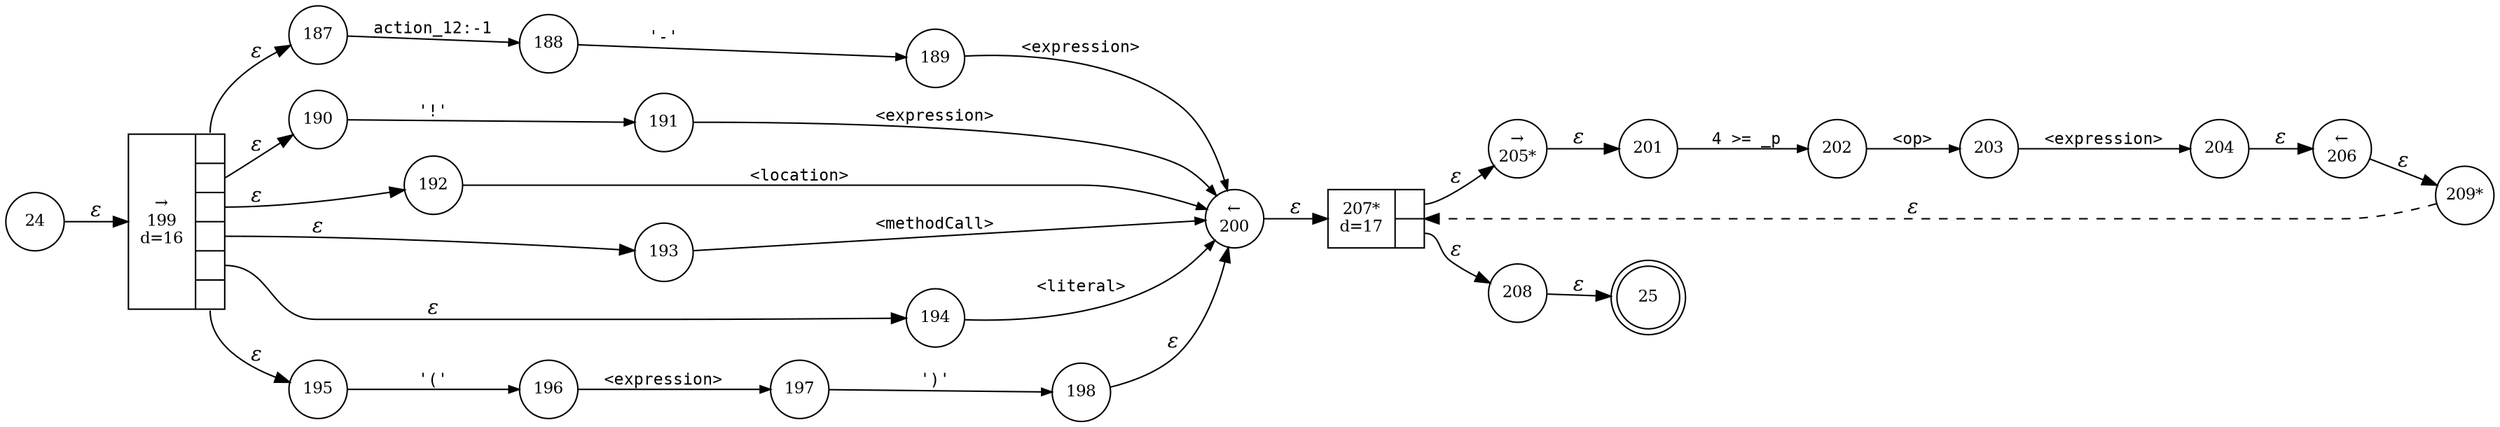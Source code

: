 digraph ATN {
rankdir=LR;
s25[fontsize=11, label="25", shape=doublecircle, fixedsize=true, width=.6];
s192[fontsize=11,label="192", shape=circle, fixedsize=true, width=.55, peripheries=1];
s193[fontsize=11,label="193", shape=circle, fixedsize=true, width=.55, peripheries=1];
s194[fontsize=11,label="194", shape=circle, fixedsize=true, width=.55, peripheries=1];
s195[fontsize=11,label="195", shape=circle, fixedsize=true, width=.55, peripheries=1];
s196[fontsize=11,label="196", shape=circle, fixedsize=true, width=.55, peripheries=1];
s197[fontsize=11,label="197", shape=circle, fixedsize=true, width=.55, peripheries=1];
s198[fontsize=11,label="198", shape=circle, fixedsize=true, width=.55, peripheries=1];
s199[fontsize=11,label="{&rarr;\n199\nd=16|{<p0>|<p1>|<p2>|<p3>|<p4>|<p5>}}", shape=record, fixedsize=false, peripheries=1];
s200[fontsize=11,label="&larr;\n200", shape=circle, fixedsize=true, width=.55, peripheries=1];
s201[fontsize=11,label="201", shape=circle, fixedsize=true, width=.55, peripheries=1];
s202[fontsize=11,label="202", shape=circle, fixedsize=true, width=.55, peripheries=1];
s203[fontsize=11,label="203", shape=circle, fixedsize=true, width=.55, peripheries=1];
s204[fontsize=11,label="204", shape=circle, fixedsize=true, width=.55, peripheries=1];
s205[fontsize=11,label="&rarr;\n205*", shape=circle, fixedsize=true, width=.55, peripheries=1];
s206[fontsize=11,label="&larr;\n206", shape=circle, fixedsize=true, width=.55, peripheries=1];
s207[fontsize=11,label="{207*\nd=17|{<p0>|<p1>}}", shape=record, fixedsize=false, peripheries=1];
s208[fontsize=11,label="208", shape=circle, fixedsize=true, width=.55, peripheries=1];
s209[fontsize=11,label="209*", shape=circle, fixedsize=true, width=.55, peripheries=1];
s24[fontsize=11,label="24", shape=circle, fixedsize=true, width=.55, peripheries=1];
s187[fontsize=11,label="187", shape=circle, fixedsize=true, width=.55, peripheries=1];
s188[fontsize=11,label="188", shape=circle, fixedsize=true, width=.55, peripheries=1];
s189[fontsize=11,label="189", shape=circle, fixedsize=true, width=.55, peripheries=1];
s190[fontsize=11,label="190", shape=circle, fixedsize=true, width=.55, peripheries=1];
s191[fontsize=11,label="191", shape=circle, fixedsize=true, width=.55, peripheries=1];
s24 -> s199 [fontname="Times-Italic", label="&epsilon;"];
s199:p0 -> s187 [fontname="Times-Italic", label="&epsilon;"];
s199:p1 -> s190 [fontname="Times-Italic", label="&epsilon;"];
s199:p2 -> s192 [fontname="Times-Italic", label="&epsilon;"];
s199:p3 -> s193 [fontname="Times-Italic", label="&epsilon;"];
s199:p4 -> s194 [fontname="Times-Italic", label="&epsilon;"];
s199:p5 -> s195 [fontname="Times-Italic", label="&epsilon;"];
s187 -> s188 [fontsize=11, fontname="Courier", arrowsize=.7, label = "action_12:-1", arrowhead = normal];
s190 -> s191 [fontsize=11, fontname="Courier", arrowsize=.7, label = "'!'", arrowhead = normal];
s192 -> s200 [fontsize=11, fontname="Courier", arrowsize=.7, label = "<location>", arrowhead = normal];
s193 -> s200 [fontsize=11, fontname="Courier", arrowsize=.7, label = "<methodCall>", arrowhead = normal];
s194 -> s200 [fontsize=11, fontname="Courier", arrowsize=.7, label = "<literal>", arrowhead = normal];
s195 -> s196 [fontsize=11, fontname="Courier", arrowsize=.7, label = "'('", arrowhead = normal];
s188 -> s189 [fontsize=11, fontname="Courier", arrowsize=.7, label = "'-'", arrowhead = normal];
s191 -> s200 [fontsize=11, fontname="Courier", arrowsize=.7, label = "<expression>", arrowhead = normal];
s200 -> s207 [fontname="Times-Italic", label="&epsilon;"];
s196 -> s197 [fontsize=11, fontname="Courier", arrowsize=.7, label = "<expression>", arrowhead = normal];
s189 -> s200 [fontsize=11, fontname="Courier", arrowsize=.7, label = "<expression>", arrowhead = normal];
s207:p0 -> s205 [fontname="Times-Italic", label="&epsilon;"];
s207:p1 -> s208 [fontname="Times-Italic", label="&epsilon;"];
s197 -> s198 [fontsize=11, fontname="Courier", arrowsize=.7, label = "')'", arrowhead = normal];
s205 -> s201 [fontname="Times-Italic", label="&epsilon;"];
s208 -> s25 [fontname="Times-Italic", label="&epsilon;"];
s198 -> s200 [fontname="Times-Italic", label="&epsilon;"];
s201 -> s202 [fontsize=11, fontname="Courier", arrowsize=.7, label = "4 >= _p", arrowhead = normal];
s202 -> s203 [fontsize=11, fontname="Courier", arrowsize=.7, label = "<op>", arrowhead = normal];
s203 -> s204 [fontsize=11, fontname="Courier", arrowsize=.7, label = "<expression>", arrowhead = normal];
s204 -> s206 [fontname="Times-Italic", label="&epsilon;"];
s206 -> s209 [fontname="Times-Italic", label="&epsilon;"];
s209 -> s207 [fontname="Times-Italic", label="&epsilon;", style="dashed"];
}